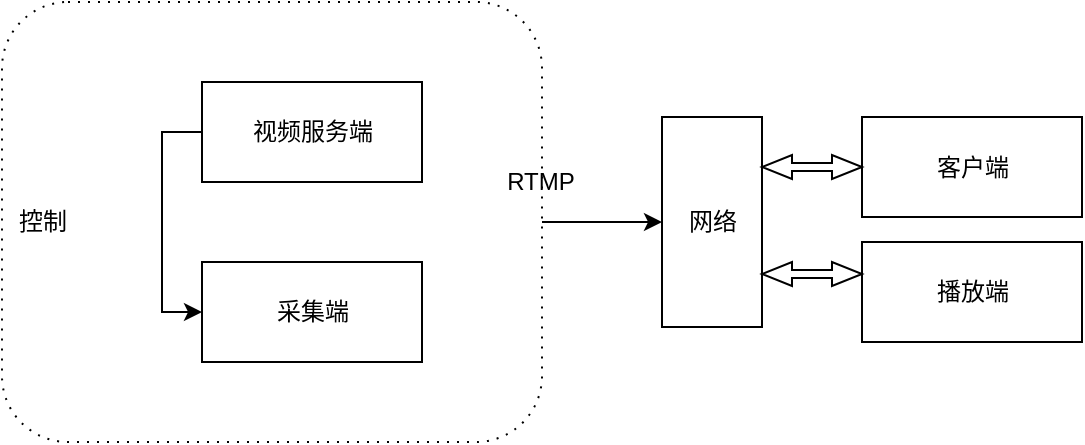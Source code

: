 <mxfile version="13.3.5" type="github"><diagram id="an7BLneP3KBnmMKZiwp4" name="第 1 页"><mxGraphModel dx="1426" dy="771" grid="1" gridSize="10" guides="1" tooltips="1" connect="1" arrows="1" fold="1" page="1" pageScale="1" pageWidth="827" pageHeight="1169" math="0" shadow="0"><root><mxCell id="0"/><mxCell id="1" parent="0"/><mxCell id="o-Vw0hXi1PZLKhl_qknF-8" style="edgeStyle=orthogonalEdgeStyle;rounded=0;orthogonalLoop=1;jettySize=auto;html=1;" parent="1" source="o-Vw0hXi1PZLKhl_qknF-2" edge="1"><mxGeometry relative="1" as="geometry"><mxPoint x="450" y="210" as="targetPoint"/></mxGeometry></mxCell><mxCell id="o-Vw0hXi1PZLKhl_qknF-2" value="" style="shape=ext;rounded=1;html=1;whiteSpace=wrap;dashed=1;dashPattern=1 4;" parent="1" vertex="1"><mxGeometry x="120" y="100" width="270" height="220" as="geometry"/></mxCell><mxCell id="o-Vw0hXi1PZLKhl_qknF-3" value="控制" style="text;html=1;align=center;verticalAlign=middle;resizable=0;points=[];autosize=1;" parent="1" vertex="1"><mxGeometry x="120" y="200" width="40" height="20" as="geometry"/></mxCell><mxCell id="o-Vw0hXi1PZLKhl_qknF-6" style="edgeStyle=orthogonalEdgeStyle;rounded=0;orthogonalLoop=1;jettySize=auto;html=1;exitX=0;exitY=0.5;exitDx=0;exitDy=0;entryX=0;entryY=0.5;entryDx=0;entryDy=0;" parent="1" source="o-Vw0hXi1PZLKhl_qknF-4" target="o-Vw0hXi1PZLKhl_qknF-5" edge="1"><mxGeometry relative="1" as="geometry"/></mxCell><mxCell id="o-Vw0hXi1PZLKhl_qknF-4" value="视频服务端" style="html=1;" parent="1" vertex="1"><mxGeometry x="220" y="140" width="110" height="50" as="geometry"/></mxCell><mxCell id="o-Vw0hXi1PZLKhl_qknF-5" value="采集端" style="html=1;" parent="1" vertex="1"><mxGeometry x="220" y="230" width="110" height="50" as="geometry"/></mxCell><mxCell id="o-Vw0hXi1PZLKhl_qknF-7" value="RTMP" style="text;html=1;align=center;verticalAlign=middle;resizable=0;points=[];autosize=1;" parent="1" vertex="1"><mxGeometry x="364" y="180" width="50" height="20" as="geometry"/></mxCell><mxCell id="o-Vw0hXi1PZLKhl_qknF-9" value="网络" style="html=1;" parent="1" vertex="1"><mxGeometry x="450" y="157.5" width="50" height="105" as="geometry"/></mxCell><mxCell id="o-Vw0hXi1PZLKhl_qknF-10" value="客户端" style="html=1;" parent="1" vertex="1"><mxGeometry x="550" y="157.5" width="110" height="50" as="geometry"/></mxCell><mxCell id="o-Vw0hXi1PZLKhl_qknF-11" value="播放端" style="html=1;" parent="1" vertex="1"><mxGeometry x="550" y="220" width="110" height="50" as="geometry"/></mxCell><mxCell id="o-Vw0hXi1PZLKhl_qknF-18" value="" style="shape=doubleArrow;whiteSpace=wrap;html=1;arrowWidth=0.333;arrowSize=0.3;" parent="1" vertex="1"><mxGeometry x="500" y="176.5" width="50" height="12" as="geometry"/></mxCell><mxCell id="o-Vw0hXi1PZLKhl_qknF-20" value="" style="shape=doubleArrow;whiteSpace=wrap;html=1;arrowWidth=0.333;arrowSize=0.3;" parent="1" vertex="1"><mxGeometry x="500" y="230" width="50" height="12" as="geometry"/></mxCell></root></mxGraphModel></diagram></mxfile>